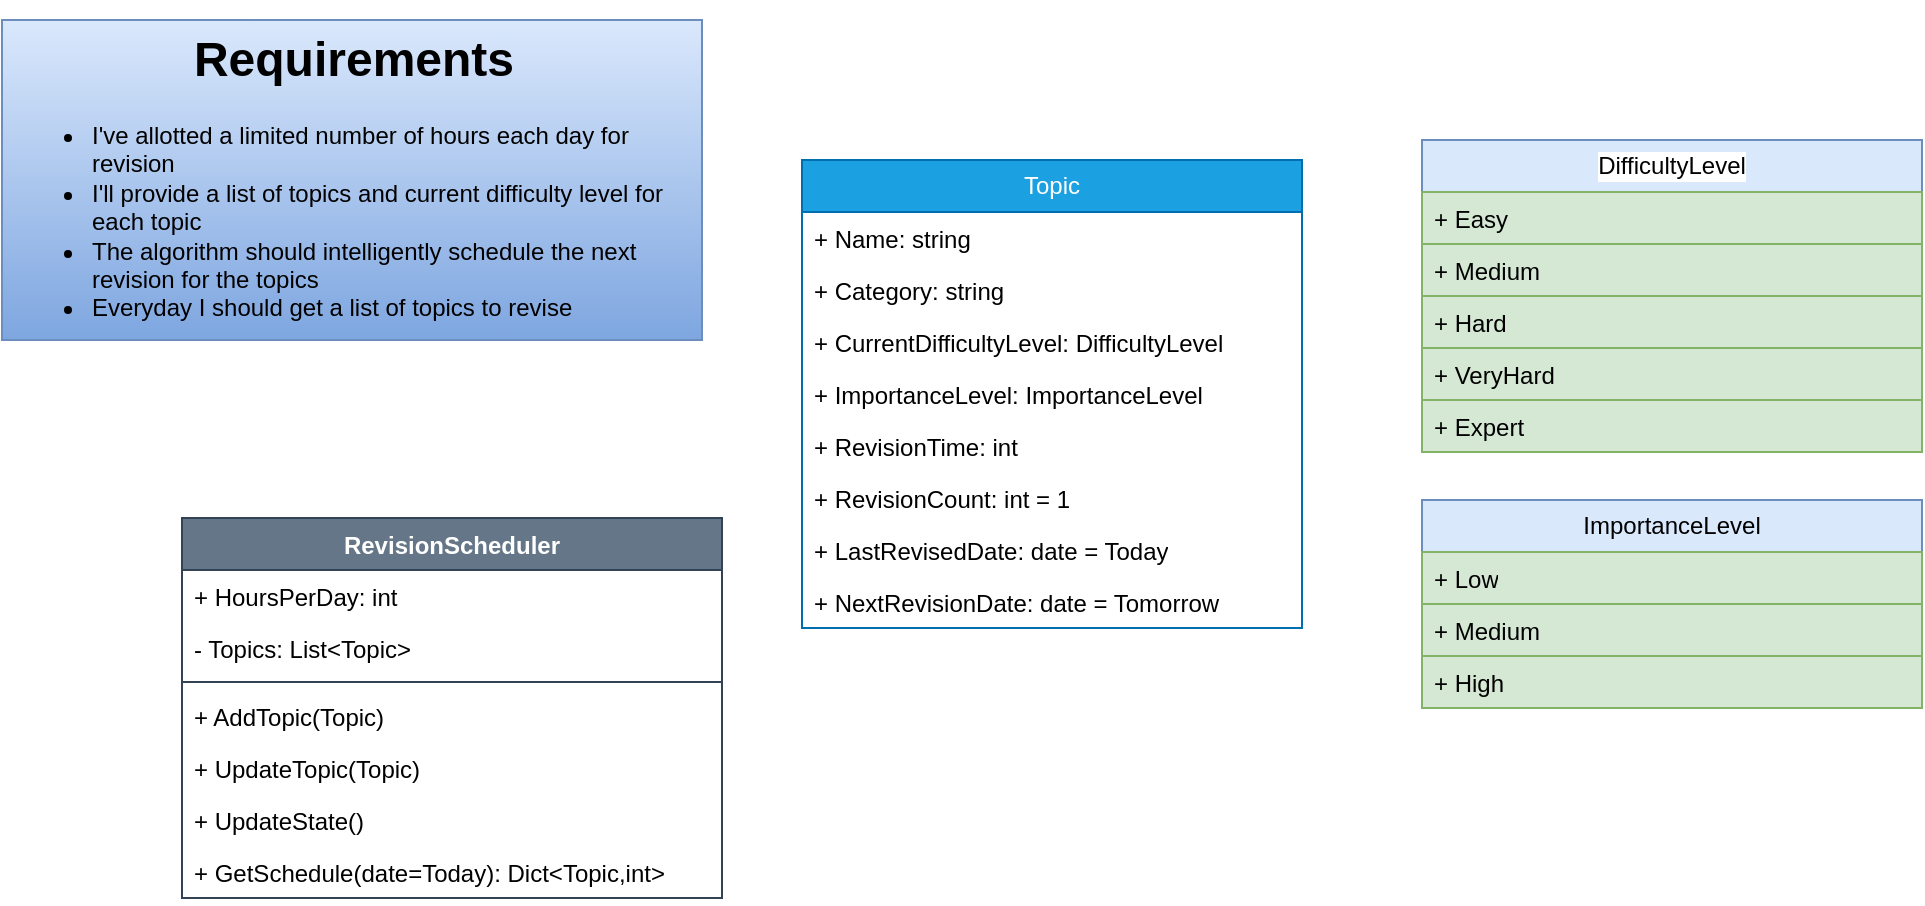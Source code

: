 <mxfile version="24.7.4">
  <diagram name="Page-1" id="MW6PyJm31vwbAHfTc45X">
    <mxGraphModel grid="1" page="1" gridSize="10" guides="1" tooltips="1" connect="1" arrows="1" fold="1" pageScale="1" pageWidth="827" pageHeight="1169" math="0" shadow="0">
      <root>
        <mxCell id="0" />
        <mxCell id="1" parent="0" />
        <mxCell id="ZEPDTpwzzOJ5k3mRewtz-1" value="&lt;h1 style=&quot;text-align: center;&quot;&gt;Requirements&lt;/h1&gt;&lt;p&gt;&lt;/p&gt;&lt;ul&gt;&lt;li&gt;I&#39;ve allotted a limited number of hours each day for revision&lt;/li&gt;&lt;li&gt;I&#39;ll provide a list of topics and current difficulty level for each topic&lt;/li&gt;&lt;li&gt;The algorithm should intelligently schedule the next revision for the topics&lt;/li&gt;&lt;li&gt;Everyday I should get a list of topics to revise&lt;/li&gt;&lt;/ul&gt;&lt;p&gt;&lt;/p&gt;" style="text;html=1;strokeColor=#6c8ebf;fillColor=#dae8fc;spacing=5;spacingTop=-20;whiteSpace=wrap;overflow=hidden;rounded=0;gradientColor=#7ea6e0;" vertex="1" parent="1">
          <mxGeometry x="40" y="40" width="350" height="160" as="geometry" />
        </mxCell>
        <mxCell id="6Exztq3lhLhEuRmyM0rQ-1" value="Topic" style="swimlane;fontStyle=0;childLayout=stackLayout;horizontal=1;startSize=26;fillColor=#1ba1e2;horizontalStack=0;resizeParent=1;resizeParentMax=0;resizeLast=0;collapsible=1;marginBottom=0;whiteSpace=wrap;html=1;fontColor=#ffffff;strokeColor=#006EAF;" vertex="1" parent="1">
          <mxGeometry x="440" y="110" width="250" height="234" as="geometry">
            <mxRectangle x="480" y="90" width="70" height="30" as="alternateBounds" />
          </mxGeometry>
        </mxCell>
        <mxCell id="6Exztq3lhLhEuRmyM0rQ-2" value="+ Name: string" style="text;strokeColor=none;fillColor=none;align=left;verticalAlign=top;spacingLeft=4;spacingRight=4;overflow=hidden;rotatable=0;points=[[0,0.5],[1,0.5]];portConstraint=eastwest;whiteSpace=wrap;html=1;" vertex="1" parent="6Exztq3lhLhEuRmyM0rQ-1">
          <mxGeometry y="26" width="250" height="26" as="geometry" />
        </mxCell>
        <mxCell id="6Exztq3lhLhEuRmyM0rQ-5" value="+ Category: string" style="text;strokeColor=none;fillColor=none;align=left;verticalAlign=top;spacingLeft=4;spacingRight=4;overflow=hidden;rotatable=0;points=[[0,0.5],[1,0.5]];portConstraint=eastwest;whiteSpace=wrap;html=1;" vertex="1" parent="6Exztq3lhLhEuRmyM0rQ-1">
          <mxGeometry y="52" width="250" height="26" as="geometry" />
        </mxCell>
        <mxCell id="6Exztq3lhLhEuRmyM0rQ-7" value="+ CurrentDifficultyLevel: DifficultyLevel" style="text;strokeColor=none;fillColor=none;align=left;verticalAlign=top;spacingLeft=4;spacingRight=4;overflow=hidden;rotatable=0;points=[[0,0.5],[1,0.5]];portConstraint=eastwest;whiteSpace=wrap;html=1;" vertex="1" parent="6Exztq3lhLhEuRmyM0rQ-1">
          <mxGeometry y="78" width="250" height="26" as="geometry" />
        </mxCell>
        <mxCell id="6Exztq3lhLhEuRmyM0rQ-10" value="+ ImportanceLevel: ImportanceLevel" style="text;strokeColor=none;fillColor=none;align=left;verticalAlign=top;spacingLeft=4;spacingRight=4;overflow=hidden;rotatable=0;points=[[0,0.5],[1,0.5]];portConstraint=eastwest;whiteSpace=wrap;html=1;" vertex="1" parent="6Exztq3lhLhEuRmyM0rQ-1">
          <mxGeometry y="104" width="250" height="26" as="geometry" />
        </mxCell>
        <mxCell id="6Exztq3lhLhEuRmyM0rQ-8" value="+ RevisionTime: int" style="text;strokeColor=none;fillColor=none;align=left;verticalAlign=top;spacingLeft=4;spacingRight=4;overflow=hidden;rotatable=0;points=[[0,0.5],[1,0.5]];portConstraint=eastwest;whiteSpace=wrap;html=1;" vertex="1" parent="6Exztq3lhLhEuRmyM0rQ-1">
          <mxGeometry y="130" width="250" height="26" as="geometry" />
        </mxCell>
        <mxCell id="6Exztq3lhLhEuRmyM0rQ-29" value="+ RevisionCount: int = 1" style="text;strokeColor=none;fillColor=none;align=left;verticalAlign=top;spacingLeft=4;spacingRight=4;overflow=hidden;rotatable=0;points=[[0,0.5],[1,0.5]];portConstraint=eastwest;whiteSpace=wrap;html=1;" vertex="1" parent="6Exztq3lhLhEuRmyM0rQ-1">
          <mxGeometry y="156" width="250" height="26" as="geometry" />
        </mxCell>
        <mxCell id="6Exztq3lhLhEuRmyM0rQ-3" value="+ LastRevisedDate: d&lt;span style=&quot;background-color: initial;&quot;&gt;ate = Today&lt;/span&gt;" style="text;strokeColor=none;fillColor=none;align=left;verticalAlign=top;spacingLeft=4;spacingRight=4;overflow=hidden;rotatable=0;points=[[0,0.5],[1,0.5]];portConstraint=eastwest;whiteSpace=wrap;html=1;" vertex="1" parent="6Exztq3lhLhEuRmyM0rQ-1">
          <mxGeometry y="182" width="250" height="26" as="geometry" />
        </mxCell>
        <mxCell id="6Exztq3lhLhEuRmyM0rQ-9" value="+ NextRevisionDate: d&lt;span style=&quot;background-color: initial;&quot;&gt;ate = Tomorrow&lt;/span&gt;" style="text;strokeColor=none;fillColor=none;align=left;verticalAlign=top;spacingLeft=4;spacingRight=4;overflow=hidden;rotatable=0;points=[[0,0.5],[1,0.5]];portConstraint=eastwest;whiteSpace=wrap;html=1;" vertex="1" parent="6Exztq3lhLhEuRmyM0rQ-1">
          <mxGeometry y="208" width="250" height="26" as="geometry" />
        </mxCell>
        <mxCell id="6Exztq3lhLhEuRmyM0rQ-12" value="DifficultyLevel" style="swimlane;fontStyle=0;childLayout=stackLayout;horizontal=1;startSize=26;horizontalStack=0;resizeParent=1;resizeParentMax=0;resizeLast=0;collapsible=1;marginBottom=0;whiteSpace=wrap;html=1;labelBackgroundColor=default;fillColor=#dae8fc;strokeColor=#6c8ebf;" vertex="1" parent="1">
          <mxGeometry x="750" y="100" width="250" height="156" as="geometry">
            <mxRectangle x="480" y="90" width="70" height="30" as="alternateBounds" />
          </mxGeometry>
        </mxCell>
        <mxCell id="6Exztq3lhLhEuRmyM0rQ-13" value="+ Easy" style="text;strokeColor=#82b366;fillColor=#d5e8d4;align=left;verticalAlign=top;spacingLeft=4;spacingRight=4;overflow=hidden;rotatable=0;points=[[0,0.5],[1,0.5]];portConstraint=eastwest;whiteSpace=wrap;html=1;" vertex="1" parent="6Exztq3lhLhEuRmyM0rQ-12">
          <mxGeometry y="26" width="250" height="26" as="geometry" />
        </mxCell>
        <mxCell id="6Exztq3lhLhEuRmyM0rQ-14" value="+ Medium" style="text;strokeColor=#82b366;fillColor=#d5e8d4;align=left;verticalAlign=top;spacingLeft=4;spacingRight=4;overflow=hidden;rotatable=0;points=[[0,0.5],[1,0.5]];portConstraint=eastwest;whiteSpace=wrap;html=1;" vertex="1" parent="6Exztq3lhLhEuRmyM0rQ-12">
          <mxGeometry y="52" width="250" height="26" as="geometry" />
        </mxCell>
        <mxCell id="6Exztq3lhLhEuRmyM0rQ-20" value="+ Hard" style="text;strokeColor=#82b366;fillColor=#d5e8d4;align=left;verticalAlign=top;spacingLeft=4;spacingRight=4;overflow=hidden;rotatable=0;points=[[0,0.5],[1,0.5]];portConstraint=eastwest;whiteSpace=wrap;html=1;" vertex="1" parent="6Exztq3lhLhEuRmyM0rQ-12">
          <mxGeometry y="78" width="250" height="26" as="geometry" />
        </mxCell>
        <mxCell id="6Exztq3lhLhEuRmyM0rQ-21" value="+ VeryHard" style="text;strokeColor=#82b366;fillColor=#d5e8d4;align=left;verticalAlign=top;spacingLeft=4;spacingRight=4;overflow=hidden;rotatable=0;points=[[0,0.5],[1,0.5]];portConstraint=eastwest;whiteSpace=wrap;html=1;" vertex="1" parent="6Exztq3lhLhEuRmyM0rQ-12">
          <mxGeometry y="104" width="250" height="26" as="geometry" />
        </mxCell>
        <mxCell id="6Exztq3lhLhEuRmyM0rQ-22" value="+ Expert" style="text;strokeColor=#82b366;fillColor=#d5e8d4;align=left;verticalAlign=top;spacingLeft=4;spacingRight=4;overflow=hidden;rotatable=0;points=[[0,0.5],[1,0.5]];portConstraint=eastwest;whiteSpace=wrap;html=1;" vertex="1" parent="6Exztq3lhLhEuRmyM0rQ-12">
          <mxGeometry y="130" width="250" height="26" as="geometry" />
        </mxCell>
        <mxCell id="6Exztq3lhLhEuRmyM0rQ-23" value="ImportanceLevel" style="swimlane;fontStyle=0;childLayout=stackLayout;horizontal=1;startSize=26;fillColor=#dae8fc;horizontalStack=0;resizeParent=1;resizeParentMax=0;resizeLast=0;collapsible=1;marginBottom=0;whiteSpace=wrap;html=1;strokeColor=#6c8ebf;" vertex="1" parent="1">
          <mxGeometry x="750" y="280" width="250" height="104" as="geometry">
            <mxRectangle x="480" y="90" width="70" height="30" as="alternateBounds" />
          </mxGeometry>
        </mxCell>
        <mxCell id="6Exztq3lhLhEuRmyM0rQ-24" value="+ Low" style="text;strokeColor=#82b366;fillColor=#d5e8d4;align=left;verticalAlign=top;spacingLeft=4;spacingRight=4;overflow=hidden;rotatable=0;points=[[0,0.5],[1,0.5]];portConstraint=eastwest;whiteSpace=wrap;html=1;" vertex="1" parent="6Exztq3lhLhEuRmyM0rQ-23">
          <mxGeometry y="26" width="250" height="26" as="geometry" />
        </mxCell>
        <mxCell id="6Exztq3lhLhEuRmyM0rQ-25" value="+ Medium" style="text;strokeColor=#82b366;fillColor=#d5e8d4;align=left;verticalAlign=top;spacingLeft=4;spacingRight=4;overflow=hidden;rotatable=0;points=[[0,0.5],[1,0.5]];portConstraint=eastwest;whiteSpace=wrap;html=1;" vertex="1" parent="6Exztq3lhLhEuRmyM0rQ-23">
          <mxGeometry y="52" width="250" height="26" as="geometry" />
        </mxCell>
        <mxCell id="6Exztq3lhLhEuRmyM0rQ-26" value="+ High" style="text;strokeColor=#82b366;fillColor=#d5e8d4;align=left;verticalAlign=top;spacingLeft=4;spacingRight=4;overflow=hidden;rotatable=0;points=[[0,0.5],[1,0.5]];portConstraint=eastwest;whiteSpace=wrap;html=1;" vertex="1" parent="6Exztq3lhLhEuRmyM0rQ-23">
          <mxGeometry y="78" width="250" height="26" as="geometry" />
        </mxCell>
        <mxCell id="6Exztq3lhLhEuRmyM0rQ-30" value="RevisionScheduler" style="swimlane;fontStyle=1;align=center;verticalAlign=top;childLayout=stackLayout;horizontal=1;startSize=26;horizontalStack=0;resizeParent=1;resizeParentMax=0;resizeLast=0;collapsible=1;marginBottom=0;whiteSpace=wrap;html=1;fillColor=#647687;strokeColor=#314354;fontColor=#ffffff;" vertex="1" parent="1">
          <mxGeometry x="130" y="289" width="270" height="190" as="geometry" />
        </mxCell>
        <mxCell id="6Exztq3lhLhEuRmyM0rQ-31" value="+ HoursPerDay: int" style="text;strokeColor=none;fillColor=none;align=left;verticalAlign=top;spacingLeft=4;spacingRight=4;overflow=hidden;rotatable=0;points=[[0,0.5],[1,0.5]];portConstraint=eastwest;whiteSpace=wrap;html=1;" vertex="1" parent="6Exztq3lhLhEuRmyM0rQ-30">
          <mxGeometry y="26" width="270" height="26" as="geometry" />
        </mxCell>
        <mxCell id="6Exztq3lhLhEuRmyM0rQ-34" value="- Topics: List&amp;lt;Topic&amp;gt;" style="text;strokeColor=none;fillColor=none;align=left;verticalAlign=top;spacingLeft=4;spacingRight=4;overflow=hidden;rotatable=0;points=[[0,0.5],[1,0.5]];portConstraint=eastwest;whiteSpace=wrap;html=1;" vertex="1" parent="6Exztq3lhLhEuRmyM0rQ-30">
          <mxGeometry y="52" width="270" height="26" as="geometry" />
        </mxCell>
        <mxCell id="6Exztq3lhLhEuRmyM0rQ-32" value="" style="line;strokeWidth=1;fillColor=none;align=left;verticalAlign=middle;spacingTop=-1;spacingLeft=3;spacingRight=3;rotatable=0;labelPosition=right;points=[];portConstraint=eastwest;strokeColor=inherit;" vertex="1" parent="6Exztq3lhLhEuRmyM0rQ-30">
          <mxGeometry y="78" width="270" height="8" as="geometry" />
        </mxCell>
        <mxCell id="6Exztq3lhLhEuRmyM0rQ-36" value="+ AddTopic(Topic)" style="text;strokeColor=none;fillColor=none;align=left;verticalAlign=top;spacingLeft=4;spacingRight=4;overflow=hidden;rotatable=0;points=[[0,0.5],[1,0.5]];portConstraint=eastwest;whiteSpace=wrap;html=1;" vertex="1" parent="6Exztq3lhLhEuRmyM0rQ-30">
          <mxGeometry y="86" width="270" height="26" as="geometry" />
        </mxCell>
        <mxCell id="6Exztq3lhLhEuRmyM0rQ-37" value="+ UpdateTopic(Topic)" style="text;strokeColor=none;fillColor=none;align=left;verticalAlign=top;spacingLeft=4;spacingRight=4;overflow=hidden;rotatable=0;points=[[0,0.5],[1,0.5]];portConstraint=eastwest;whiteSpace=wrap;html=1;" vertex="1" parent="6Exztq3lhLhEuRmyM0rQ-30">
          <mxGeometry y="112" width="270" height="26" as="geometry" />
        </mxCell>
        <mxCell id="6Exztq3lhLhEuRmyM0rQ-35" value="+ UpdateState()" style="text;strokeColor=none;fillColor=none;align=left;verticalAlign=top;spacingLeft=4;spacingRight=4;overflow=hidden;rotatable=0;points=[[0,0.5],[1,0.5]];portConstraint=eastwest;whiteSpace=wrap;html=1;" vertex="1" parent="6Exztq3lhLhEuRmyM0rQ-30">
          <mxGeometry y="138" width="270" height="26" as="geometry" />
        </mxCell>
        <mxCell id="6Exztq3lhLhEuRmyM0rQ-33" value="+ GetSchedule(date=Today): Dict&amp;lt;Topic,int&amp;gt;" style="text;strokeColor=none;fillColor=none;align=left;verticalAlign=top;spacingLeft=4;spacingRight=4;overflow=hidden;rotatable=0;points=[[0,0.5],[1,0.5]];portConstraint=eastwest;whiteSpace=wrap;html=1;" vertex="1" parent="6Exztq3lhLhEuRmyM0rQ-30">
          <mxGeometry y="164" width="270" height="26" as="geometry" />
        </mxCell>
      </root>
    </mxGraphModel>
  </diagram>
</mxfile>
